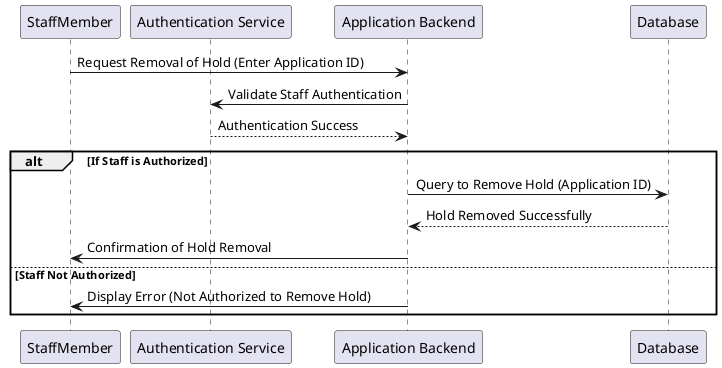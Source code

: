 @startuml
participant StaffMember as staff
participant "Authentication Service" as auth
participant "Application Backend" as backend
participant "Database" as db

staff -> backend: Request Removal of Hold (Enter Application ID)
backend -> auth: Validate Staff Authentication
auth --> backend: Authentication Success

alt If Staff is Authorized
    backend -> db: Query to Remove Hold (Application ID)
    db --> backend: Hold Removed Successfully
    backend -> staff: Confirmation of Hold Removal
else Staff Not Authorized
    backend -> staff: Display Error (Not Authorized to Remove Hold)
end

@enduml